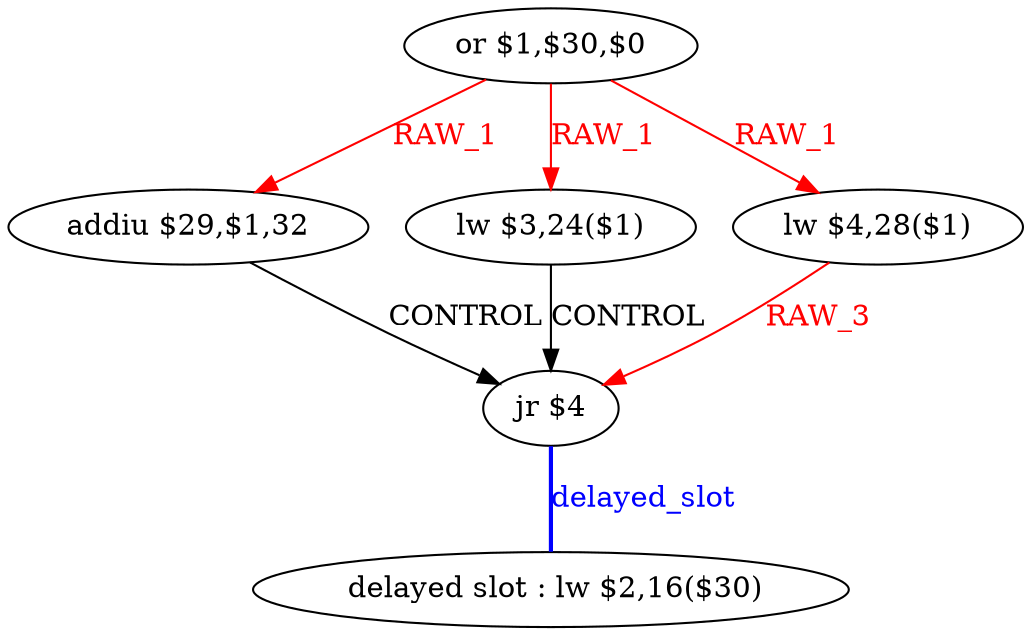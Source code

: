 digraph G1 {
node [shape = ellipse];
i5 [label = " delayed slot : lw $2,16($30)"] ;
i4 ->  i5 [style = bold, dir= none, fontcolor = blue, color = blue, label= "delayed_slot"];
i4 [label = "jr $4"] ;
i0 [label = "or $1,$30,$0"] ;
i0 ->  i3 [color = red, fontcolor = red, label= "RAW_1"];
i0 ->  i2 [color = red, fontcolor = red, label= "RAW_1"];
i0 ->  i1 [color = red, fontcolor = red, label= "RAW_1"];
i3 [label = "addiu $29,$1,32"] ;
i3 ->  i4 [label= "CONTROL"];
i2 [label = "lw $3,24($1)"] ;
i2 ->  i4 [label= "CONTROL"];
i1 [label = "lw $4,28($1)"] ;
i1 ->  i4 [color = red, fontcolor = red, label= "RAW_3"];
}
